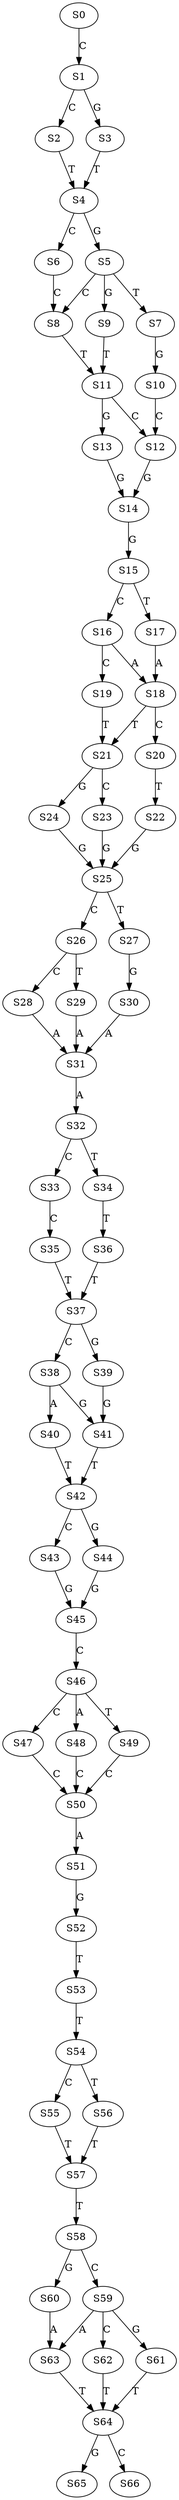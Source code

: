 strict digraph  {
	S0 -> S1 [ label = C ];
	S1 -> S2 [ label = C ];
	S1 -> S3 [ label = G ];
	S2 -> S4 [ label = T ];
	S3 -> S4 [ label = T ];
	S4 -> S5 [ label = G ];
	S4 -> S6 [ label = C ];
	S5 -> S7 [ label = T ];
	S5 -> S8 [ label = C ];
	S5 -> S9 [ label = G ];
	S6 -> S8 [ label = C ];
	S7 -> S10 [ label = G ];
	S8 -> S11 [ label = T ];
	S9 -> S11 [ label = T ];
	S10 -> S12 [ label = C ];
	S11 -> S13 [ label = G ];
	S11 -> S12 [ label = C ];
	S12 -> S14 [ label = G ];
	S13 -> S14 [ label = G ];
	S14 -> S15 [ label = G ];
	S15 -> S16 [ label = C ];
	S15 -> S17 [ label = T ];
	S16 -> S18 [ label = A ];
	S16 -> S19 [ label = C ];
	S17 -> S18 [ label = A ];
	S18 -> S20 [ label = C ];
	S18 -> S21 [ label = T ];
	S19 -> S21 [ label = T ];
	S20 -> S22 [ label = T ];
	S21 -> S23 [ label = C ];
	S21 -> S24 [ label = G ];
	S22 -> S25 [ label = G ];
	S23 -> S25 [ label = G ];
	S24 -> S25 [ label = G ];
	S25 -> S26 [ label = C ];
	S25 -> S27 [ label = T ];
	S26 -> S28 [ label = C ];
	S26 -> S29 [ label = T ];
	S27 -> S30 [ label = G ];
	S28 -> S31 [ label = A ];
	S29 -> S31 [ label = A ];
	S30 -> S31 [ label = A ];
	S31 -> S32 [ label = A ];
	S32 -> S33 [ label = C ];
	S32 -> S34 [ label = T ];
	S33 -> S35 [ label = C ];
	S34 -> S36 [ label = T ];
	S35 -> S37 [ label = T ];
	S36 -> S37 [ label = T ];
	S37 -> S38 [ label = C ];
	S37 -> S39 [ label = G ];
	S38 -> S40 [ label = A ];
	S38 -> S41 [ label = G ];
	S39 -> S41 [ label = G ];
	S40 -> S42 [ label = T ];
	S41 -> S42 [ label = T ];
	S42 -> S43 [ label = C ];
	S42 -> S44 [ label = G ];
	S43 -> S45 [ label = G ];
	S44 -> S45 [ label = G ];
	S45 -> S46 [ label = C ];
	S46 -> S47 [ label = C ];
	S46 -> S48 [ label = A ];
	S46 -> S49 [ label = T ];
	S47 -> S50 [ label = C ];
	S48 -> S50 [ label = C ];
	S49 -> S50 [ label = C ];
	S50 -> S51 [ label = A ];
	S51 -> S52 [ label = G ];
	S52 -> S53 [ label = T ];
	S53 -> S54 [ label = T ];
	S54 -> S55 [ label = C ];
	S54 -> S56 [ label = T ];
	S55 -> S57 [ label = T ];
	S56 -> S57 [ label = T ];
	S57 -> S58 [ label = T ];
	S58 -> S59 [ label = C ];
	S58 -> S60 [ label = G ];
	S59 -> S61 [ label = G ];
	S59 -> S62 [ label = C ];
	S59 -> S63 [ label = A ];
	S60 -> S63 [ label = A ];
	S61 -> S64 [ label = T ];
	S62 -> S64 [ label = T ];
	S63 -> S64 [ label = T ];
	S64 -> S65 [ label = G ];
	S64 -> S66 [ label = C ];
}
